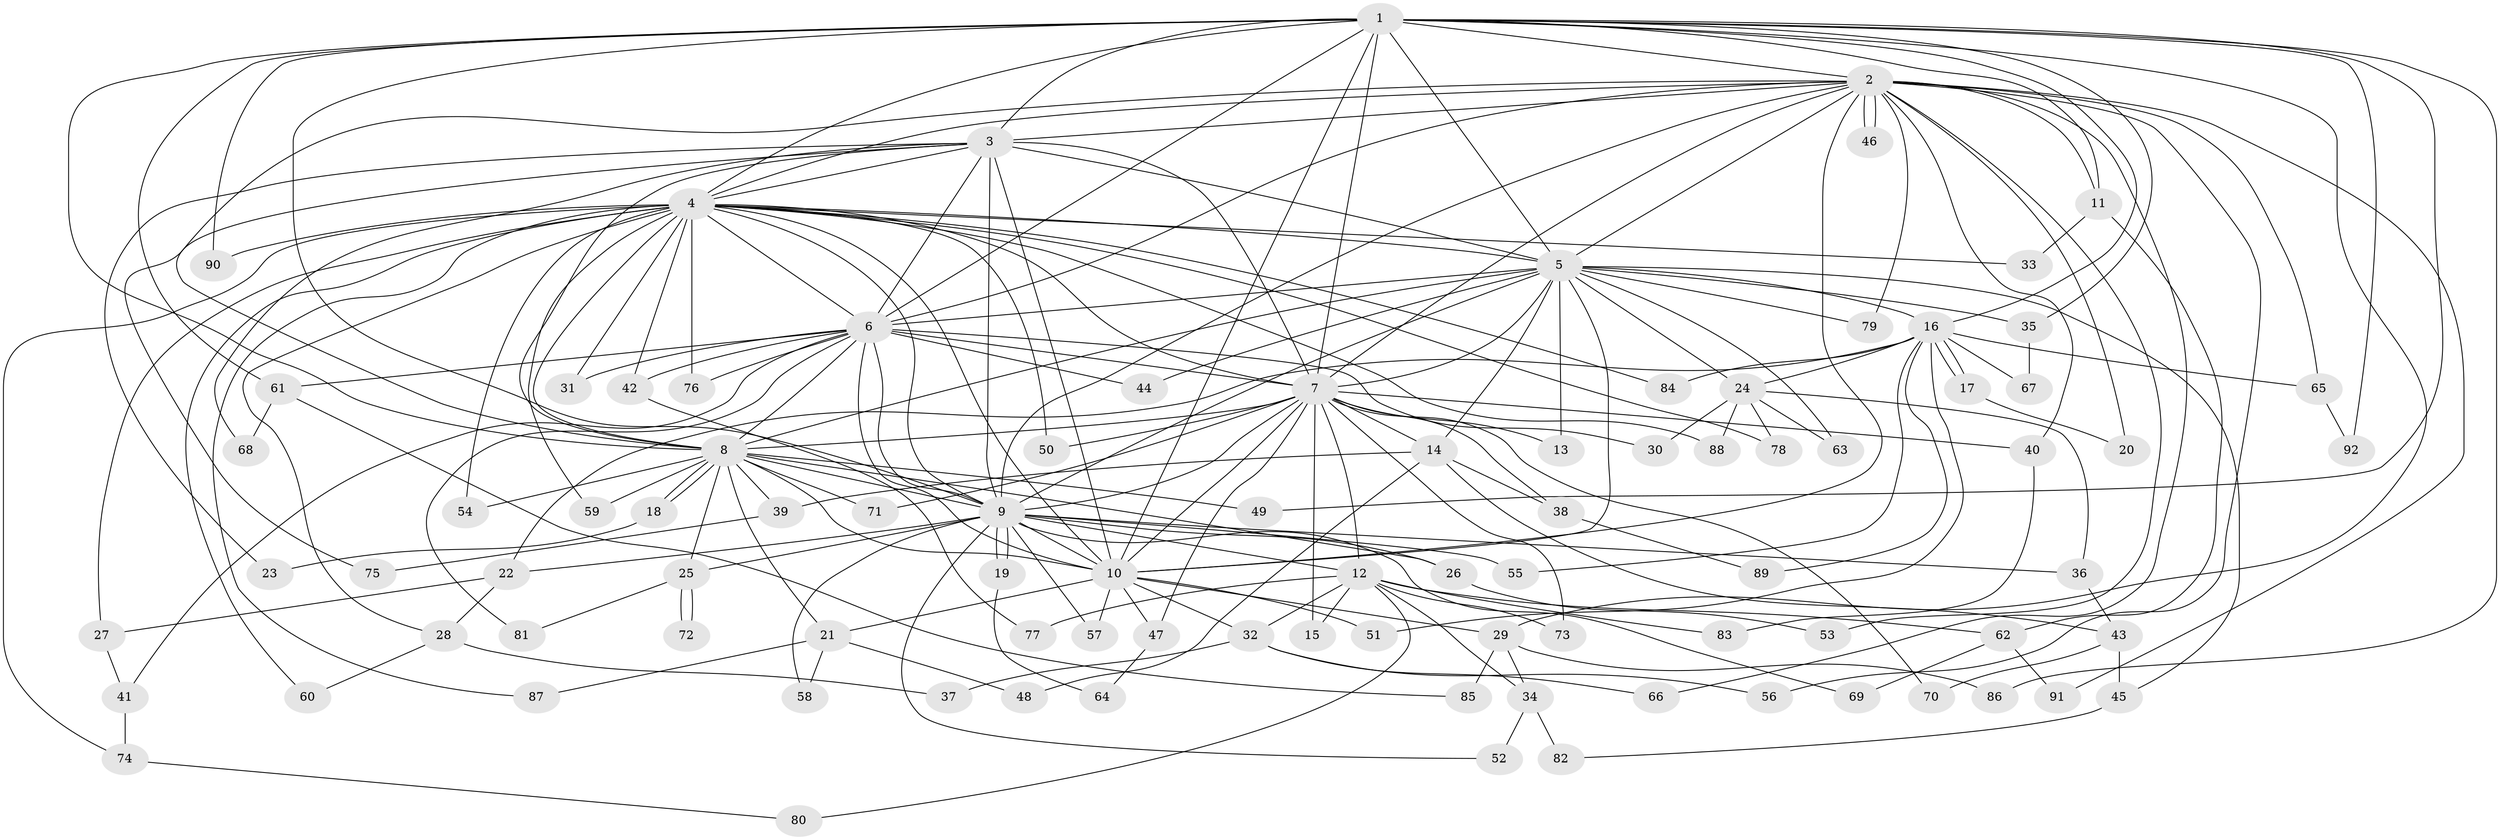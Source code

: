 // Generated by graph-tools (version 1.1) at 2025/11/02/27/25 16:11:05]
// undirected, 92 vertices, 209 edges
graph export_dot {
graph [start="1"]
  node [color=gray90,style=filled];
  1;
  2;
  3;
  4;
  5;
  6;
  7;
  8;
  9;
  10;
  11;
  12;
  13;
  14;
  15;
  16;
  17;
  18;
  19;
  20;
  21;
  22;
  23;
  24;
  25;
  26;
  27;
  28;
  29;
  30;
  31;
  32;
  33;
  34;
  35;
  36;
  37;
  38;
  39;
  40;
  41;
  42;
  43;
  44;
  45;
  46;
  47;
  48;
  49;
  50;
  51;
  52;
  53;
  54;
  55;
  56;
  57;
  58;
  59;
  60;
  61;
  62;
  63;
  64;
  65;
  66;
  67;
  68;
  69;
  70;
  71;
  72;
  73;
  74;
  75;
  76;
  77;
  78;
  79;
  80;
  81;
  82;
  83;
  84;
  85;
  86;
  87;
  88;
  89;
  90;
  91;
  92;
  1 -- 2;
  1 -- 3;
  1 -- 4;
  1 -- 5;
  1 -- 6;
  1 -- 7;
  1 -- 8;
  1 -- 9;
  1 -- 10;
  1 -- 11;
  1 -- 16;
  1 -- 29;
  1 -- 35;
  1 -- 49;
  1 -- 61;
  1 -- 86;
  1 -- 90;
  1 -- 92;
  2 -- 3;
  2 -- 4;
  2 -- 5;
  2 -- 6;
  2 -- 7;
  2 -- 8;
  2 -- 9;
  2 -- 10;
  2 -- 11;
  2 -- 20;
  2 -- 40;
  2 -- 46;
  2 -- 46;
  2 -- 53;
  2 -- 56;
  2 -- 65;
  2 -- 66;
  2 -- 79;
  2 -- 91;
  3 -- 4;
  3 -- 5;
  3 -- 6;
  3 -- 7;
  3 -- 8;
  3 -- 9;
  3 -- 10;
  3 -- 23;
  3 -- 68;
  3 -- 75;
  4 -- 5;
  4 -- 6;
  4 -- 7;
  4 -- 8;
  4 -- 9;
  4 -- 10;
  4 -- 27;
  4 -- 28;
  4 -- 31;
  4 -- 33;
  4 -- 42;
  4 -- 50;
  4 -- 54;
  4 -- 59;
  4 -- 60;
  4 -- 74;
  4 -- 76;
  4 -- 78;
  4 -- 84;
  4 -- 87;
  4 -- 88;
  4 -- 90;
  5 -- 6;
  5 -- 7;
  5 -- 8;
  5 -- 9;
  5 -- 10;
  5 -- 13;
  5 -- 14;
  5 -- 16;
  5 -- 24;
  5 -- 35;
  5 -- 44;
  5 -- 45;
  5 -- 63;
  5 -- 79;
  6 -- 7;
  6 -- 8;
  6 -- 9;
  6 -- 10;
  6 -- 30;
  6 -- 31;
  6 -- 41;
  6 -- 42;
  6 -- 44;
  6 -- 61;
  6 -- 76;
  6 -- 81;
  7 -- 8;
  7 -- 9;
  7 -- 10;
  7 -- 12;
  7 -- 13;
  7 -- 14;
  7 -- 15;
  7 -- 38;
  7 -- 40;
  7 -- 47;
  7 -- 50;
  7 -- 70;
  7 -- 71;
  7 -- 73;
  8 -- 9;
  8 -- 10;
  8 -- 18;
  8 -- 18;
  8 -- 21;
  8 -- 25;
  8 -- 26;
  8 -- 39;
  8 -- 49;
  8 -- 54;
  8 -- 59;
  8 -- 71;
  9 -- 10;
  9 -- 12;
  9 -- 19;
  9 -- 19;
  9 -- 22;
  9 -- 25;
  9 -- 26;
  9 -- 36;
  9 -- 52;
  9 -- 55;
  9 -- 57;
  9 -- 58;
  9 -- 69;
  10 -- 21;
  10 -- 29;
  10 -- 32;
  10 -- 47;
  10 -- 51;
  10 -- 57;
  11 -- 33;
  11 -- 62;
  12 -- 15;
  12 -- 32;
  12 -- 34;
  12 -- 62;
  12 -- 73;
  12 -- 77;
  12 -- 80;
  12 -- 83;
  14 -- 38;
  14 -- 39;
  14 -- 43;
  14 -- 48;
  16 -- 17;
  16 -- 17;
  16 -- 22;
  16 -- 24;
  16 -- 51;
  16 -- 55;
  16 -- 65;
  16 -- 67;
  16 -- 84;
  16 -- 89;
  17 -- 20;
  18 -- 23;
  19 -- 64;
  21 -- 48;
  21 -- 58;
  21 -- 87;
  22 -- 27;
  22 -- 28;
  24 -- 30;
  24 -- 36;
  24 -- 63;
  24 -- 78;
  24 -- 88;
  25 -- 72;
  25 -- 72;
  25 -- 81;
  26 -- 53;
  27 -- 41;
  28 -- 37;
  28 -- 60;
  29 -- 34;
  29 -- 85;
  29 -- 86;
  32 -- 37;
  32 -- 56;
  32 -- 66;
  34 -- 52;
  34 -- 82;
  35 -- 67;
  36 -- 43;
  38 -- 89;
  39 -- 75;
  40 -- 83;
  41 -- 74;
  42 -- 77;
  43 -- 45;
  43 -- 70;
  45 -- 82;
  47 -- 64;
  61 -- 68;
  61 -- 85;
  62 -- 69;
  62 -- 91;
  65 -- 92;
  74 -- 80;
}
